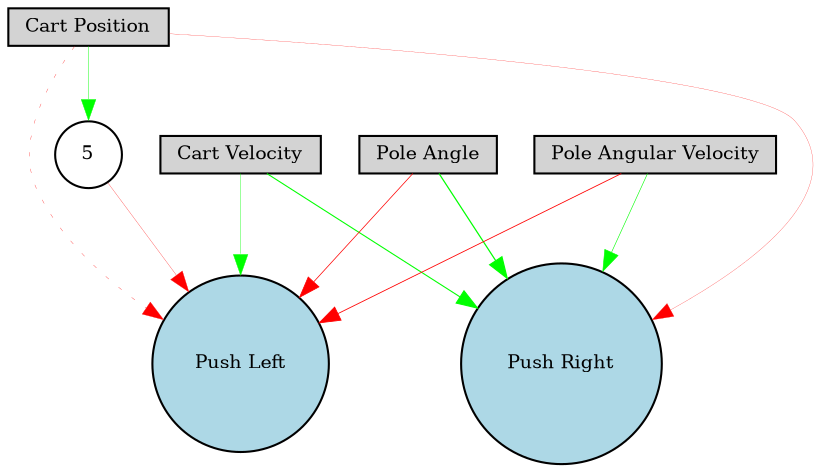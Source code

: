 digraph {
	node [fontsize=9 height=0.2 shape=circle width=0.2]
	"Cart Position" [fillcolor=lightgray shape=box style=filled]
	"Cart Velocity" [fillcolor=lightgray shape=box style=filled]
	"Pole Angle" [fillcolor=lightgray shape=box style=filled]
	"Pole Angular Velocity" [fillcolor=lightgray shape=box style=filled]
	"Push Left" [fillcolor=lightblue style=filled]
	"Push Right" [fillcolor=lightblue style=filled]
	5 [fillcolor=white style=filled]
	"Cart Position" -> "Push Left" [color=red penwidth=0.1450437806584323 style=dotted]
	"Cart Position" -> "Push Right" [color=red penwidth=0.11241671971633792 style=solid]
	"Cart Velocity" -> "Push Left" [color=green penwidth=0.18667189926094452 style=solid]
	"Cart Velocity" -> "Push Right" [color=green penwidth=0.5179451114290121 style=solid]
	"Pole Angle" -> "Push Left" [color=red penwidth=0.35238259949183204 style=solid]
	"Pole Angle" -> "Push Right" [color=green penwidth=0.5894460670693442 style=solid]
	"Pole Angular Velocity" -> "Push Left" [color=red penwidth=0.397183721502149 style=solid]
	"Pole Angular Velocity" -> "Push Right" [color=green penwidth=0.2848084128712163 style=solid]
	"Cart Position" -> 5 [color=green penwidth=0.21537435985896852 style=solid]
	5 -> "Push Left" [color=red penwidth=0.13227768760486874 style=solid]
}
